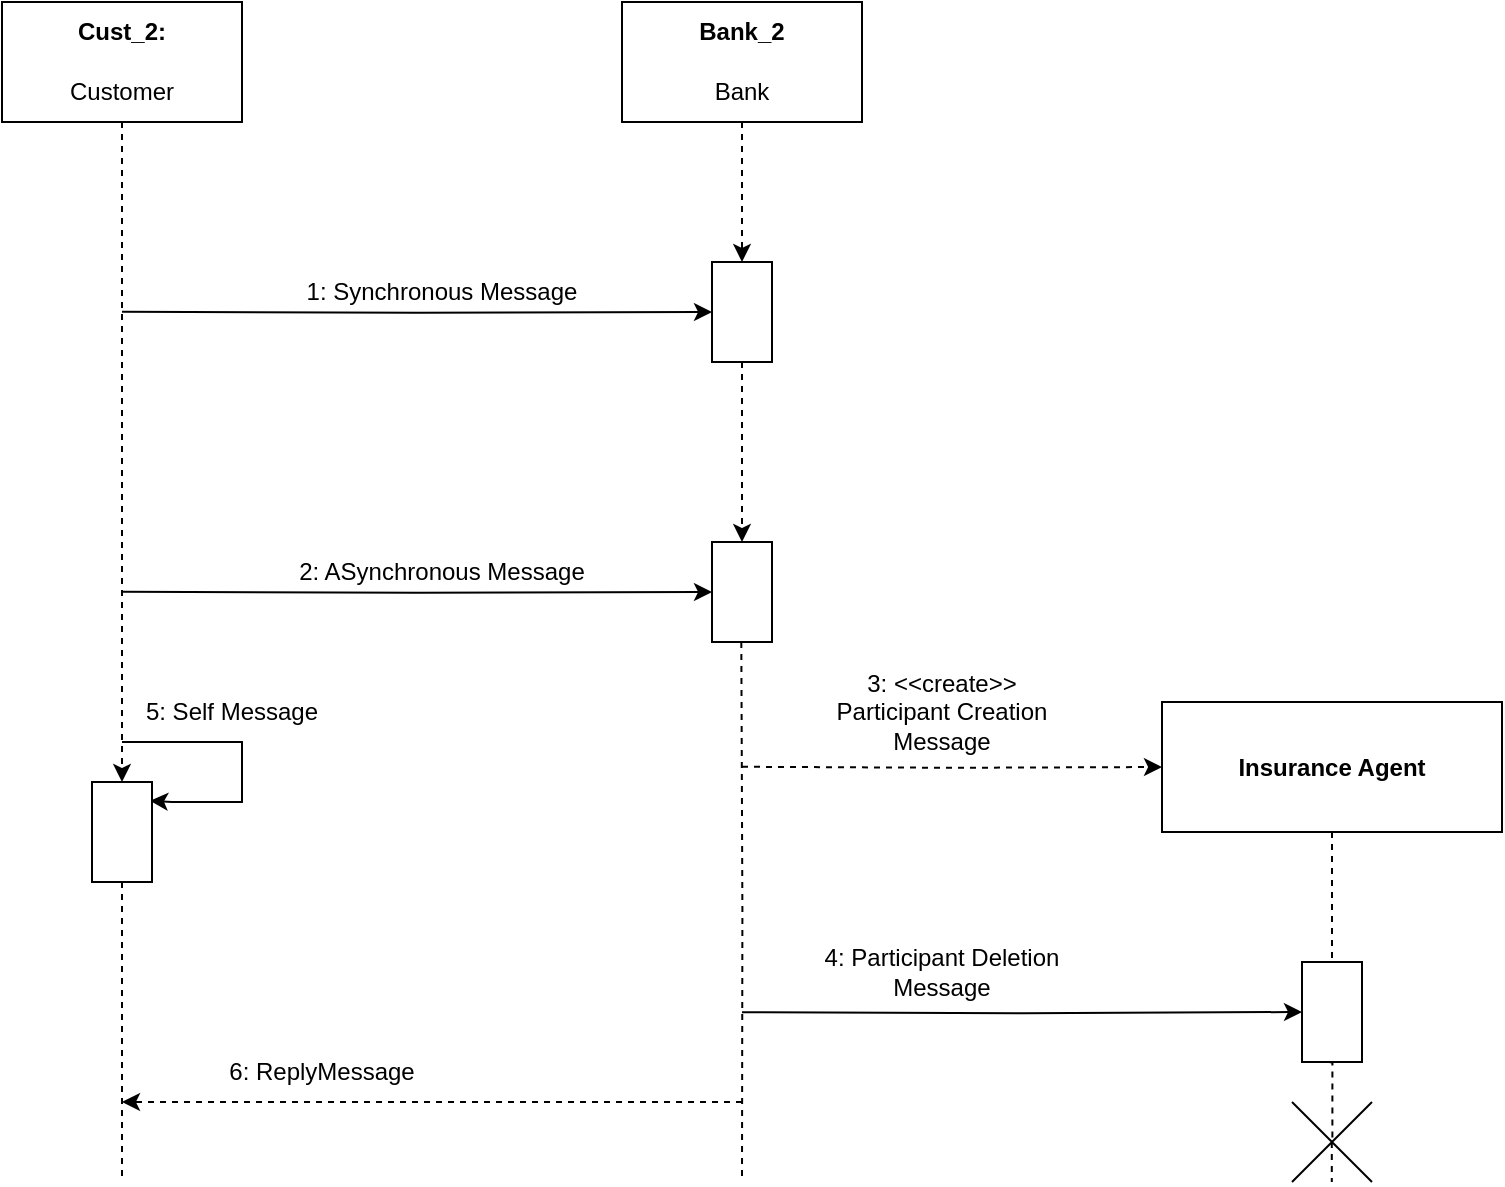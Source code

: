 <mxfile version="25.0.3">
  <diagram name="Page-1" id="_4a3Aesn4_uCzzKUlcDV">
    <mxGraphModel dx="2868" dy="1476" grid="1" gridSize="10" guides="1" tooltips="1" connect="1" arrows="1" fold="1" page="1" pageScale="1" pageWidth="850" pageHeight="1100" math="0" shadow="0">
      <root>
        <mxCell id="0" />
        <mxCell id="1" parent="0" />
        <mxCell id="KIwkcnQAhadOH005UrjZ-9" style="edgeStyle=orthogonalEdgeStyle;rounded=0;orthogonalLoop=1;jettySize=auto;html=1;exitX=0.5;exitY=1;exitDx=0;exitDy=0;entryX=0;entryY=0.5;entryDx=0;entryDy=0;dashed=1;" edge="1" parent="1" source="KIwkcnQAhadOH005UrjZ-3" target="KIwkcnQAhadOH005UrjZ-8">
          <mxGeometry relative="1" as="geometry" />
        </mxCell>
        <mxCell id="KIwkcnQAhadOH005UrjZ-3" value="" style="rounded=0;whiteSpace=wrap;html=1;" vertex="1" parent="1">
          <mxGeometry x="50" y="130" width="120" height="60" as="geometry" />
        </mxCell>
        <mxCell id="KIwkcnQAhadOH005UrjZ-7" value="" style="edgeStyle=orthogonalEdgeStyle;rounded=0;orthogonalLoop=1;jettySize=auto;html=1;dashed=1;" edge="1" parent="1" source="KIwkcnQAhadOH005UrjZ-4" target="KIwkcnQAhadOH005UrjZ-5">
          <mxGeometry relative="1" as="geometry" />
        </mxCell>
        <mxCell id="KIwkcnQAhadOH005UrjZ-4" value="" style="rounded=0;whiteSpace=wrap;html=1;" vertex="1" parent="1">
          <mxGeometry x="360" y="130" width="120" height="60" as="geometry" />
        </mxCell>
        <mxCell id="KIwkcnQAhadOH005UrjZ-11" style="edgeStyle=orthogonalEdgeStyle;rounded=0;orthogonalLoop=1;jettySize=auto;html=1;exitX=1;exitY=0.5;exitDx=0;exitDy=0;entryX=0;entryY=0.5;entryDx=0;entryDy=0;dashed=1;" edge="1" parent="1" source="KIwkcnQAhadOH005UrjZ-5" target="KIwkcnQAhadOH005UrjZ-10">
          <mxGeometry relative="1" as="geometry" />
        </mxCell>
        <mxCell id="KIwkcnQAhadOH005UrjZ-5" value="" style="rounded=0;whiteSpace=wrap;html=1;rotation=90;" vertex="1" parent="1">
          <mxGeometry x="395" y="270" width="50" height="30" as="geometry" />
        </mxCell>
        <mxCell id="KIwkcnQAhadOH005UrjZ-15" style="edgeStyle=orthogonalEdgeStyle;rounded=0;orthogonalLoop=1;jettySize=auto;html=1;entryX=0.187;entryY=0.033;entryDx=0;entryDy=0;entryPerimeter=0;" edge="1" parent="1" target="KIwkcnQAhadOH005UrjZ-8">
          <mxGeometry relative="1" as="geometry">
            <mxPoint x="130" y="540" as="targetPoint" />
            <mxPoint x="110" y="500" as="sourcePoint" />
            <Array as="points">
              <mxPoint x="170" y="500" />
              <mxPoint x="170" y="530" />
              <mxPoint x="135" y="530" />
            </Array>
          </mxGeometry>
        </mxCell>
        <mxCell id="KIwkcnQAhadOH005UrjZ-16" style="edgeStyle=orthogonalEdgeStyle;rounded=0;orthogonalLoop=1;jettySize=auto;html=1;exitX=1;exitY=0.5;exitDx=0;exitDy=0;dashed=1;endArrow=none;endFill=0;" edge="1" parent="1" source="KIwkcnQAhadOH005UrjZ-8">
          <mxGeometry relative="1" as="geometry">
            <mxPoint x="110" y="720" as="targetPoint" />
          </mxGeometry>
        </mxCell>
        <mxCell id="KIwkcnQAhadOH005UrjZ-8" value="" style="rounded=0;whiteSpace=wrap;html=1;rotation=90;" vertex="1" parent="1">
          <mxGeometry x="85" y="530" width="50" height="30" as="geometry" />
        </mxCell>
        <mxCell id="KIwkcnQAhadOH005UrjZ-14" style="edgeStyle=orthogonalEdgeStyle;rounded=0;orthogonalLoop=1;jettySize=auto;html=1;exitX=0.5;exitY=1;exitDx=0;exitDy=0;entryX=0.5;entryY=1;entryDx=0;entryDy=0;" edge="1" parent="1" target="KIwkcnQAhadOH005UrjZ-10">
          <mxGeometry relative="1" as="geometry">
            <mxPoint x="110" y="424.857" as="sourcePoint" />
          </mxGeometry>
        </mxCell>
        <mxCell id="KIwkcnQAhadOH005UrjZ-10" value="" style="rounded=0;whiteSpace=wrap;html=1;rotation=90;" vertex="1" parent="1">
          <mxGeometry x="395" y="410" width="50" height="30" as="geometry" />
        </mxCell>
        <mxCell id="KIwkcnQAhadOH005UrjZ-13" style="edgeStyle=orthogonalEdgeStyle;rounded=0;orthogonalLoop=1;jettySize=auto;html=1;exitX=0.5;exitY=1;exitDx=0;exitDy=0;anchorPointDirection=1;curved=0;entryX=0.5;entryY=1;entryDx=0;entryDy=0;" edge="1" parent="1" target="KIwkcnQAhadOH005UrjZ-5">
          <mxGeometry relative="1" as="geometry">
            <mxPoint x="110" y="284.857" as="sourcePoint" />
          </mxGeometry>
        </mxCell>
        <mxCell id="KIwkcnQAhadOH005UrjZ-17" style="edgeStyle=orthogonalEdgeStyle;rounded=0;orthogonalLoop=1;jettySize=auto;html=1;exitX=1;exitY=0.5;exitDx=0;exitDy=0;dashed=1;endArrow=none;endFill=0;" edge="1" parent="1">
          <mxGeometry relative="1" as="geometry">
            <mxPoint x="420" y="720" as="targetPoint" />
            <mxPoint x="419.66" y="450" as="sourcePoint" />
          </mxGeometry>
        </mxCell>
        <mxCell id="KIwkcnQAhadOH005UrjZ-19" style="edgeStyle=orthogonalEdgeStyle;rounded=0;orthogonalLoop=1;jettySize=auto;html=1;exitX=0;exitY=0.5;exitDx=0;exitDy=0;dashed=1;entryX=0;entryY=0.5;entryDx=0;entryDy=0;" edge="1" parent="1" target="KIwkcnQAhadOH005UrjZ-18">
          <mxGeometry relative="1" as="geometry">
            <mxPoint x="420" y="512.379" as="sourcePoint" />
          </mxGeometry>
        </mxCell>
        <mxCell id="KIwkcnQAhadOH005UrjZ-21" style="edgeStyle=orthogonalEdgeStyle;rounded=0;orthogonalLoop=1;jettySize=auto;html=1;exitX=0.5;exitY=1;exitDx=0;exitDy=0;entryX=0;entryY=0.5;entryDx=0;entryDy=0;endArrow=none;endFill=0;dashed=1;" edge="1" parent="1" source="KIwkcnQAhadOH005UrjZ-18" target="KIwkcnQAhadOH005UrjZ-20">
          <mxGeometry relative="1" as="geometry" />
        </mxCell>
        <mxCell id="KIwkcnQAhadOH005UrjZ-18" value="" style="rounded=0;whiteSpace=wrap;html=1;rotation=0;" vertex="1" parent="1">
          <mxGeometry x="630" y="480" width="170" height="65" as="geometry" />
        </mxCell>
        <mxCell id="KIwkcnQAhadOH005UrjZ-22" style="edgeStyle=orthogonalEdgeStyle;rounded=0;orthogonalLoop=1;jettySize=auto;html=1;exitX=0.5;exitY=1;exitDx=0;exitDy=0;entryX=0.5;entryY=1;entryDx=0;entryDy=0;" edge="1" parent="1" target="KIwkcnQAhadOH005UrjZ-20">
          <mxGeometry relative="1" as="geometry">
            <mxPoint x="420" y="635.138" as="sourcePoint" />
          </mxGeometry>
        </mxCell>
        <mxCell id="KIwkcnQAhadOH005UrjZ-20" value="" style="rounded=0;whiteSpace=wrap;html=1;rotation=90;" vertex="1" parent="1">
          <mxGeometry x="690" y="620" width="50" height="30" as="geometry" />
        </mxCell>
        <mxCell id="KIwkcnQAhadOH005UrjZ-23" style="edgeStyle=orthogonalEdgeStyle;rounded=0;orthogonalLoop=1;jettySize=auto;html=1;dashed=1;endArrow=classic;endFill=1;" edge="1" parent="1">
          <mxGeometry relative="1" as="geometry">
            <mxPoint x="110" y="680" as="targetPoint" />
            <mxPoint x="420" y="680" as="sourcePoint" />
          </mxGeometry>
        </mxCell>
        <mxCell id="KIwkcnQAhadOH005UrjZ-24" style="edgeStyle=orthogonalEdgeStyle;rounded=0;orthogonalLoop=1;jettySize=auto;html=1;exitX=1.002;exitY=0.54;exitDx=0;exitDy=0;dashed=1;endArrow=none;endFill=0;exitPerimeter=0;" edge="1" parent="1" source="KIwkcnQAhadOH005UrjZ-20">
          <mxGeometry relative="1" as="geometry">
            <mxPoint x="715.19" y="700.0" as="targetPoint" />
            <mxPoint x="714.77" y="680" as="sourcePoint" />
          </mxGeometry>
        </mxCell>
        <mxCell id="KIwkcnQAhadOH005UrjZ-27" value="" style="shape=mxgraph.sysml.x;" vertex="1" parent="1">
          <mxGeometry x="695" y="680" width="40" height="40" as="geometry" />
        </mxCell>
        <mxCell id="KIwkcnQAhadOH005UrjZ-74" style="edgeStyle=orthogonalEdgeStyle;rounded=0;orthogonalLoop=1;jettySize=auto;html=1;dashed=1;endArrow=none;endFill=0;" edge="1" parent="1">
          <mxGeometry relative="1" as="geometry">
            <mxPoint x="715" y="720" as="targetPoint" />
            <mxPoint x="714.9" y="700" as="sourcePoint" />
            <Array as="points">
              <mxPoint x="715" y="720" />
            </Array>
          </mxGeometry>
        </mxCell>
        <mxCell id="KIwkcnQAhadOH005UrjZ-75" value="&lt;b&gt;Cust_2:&lt;/b&gt;" style="text;strokeColor=none;align=center;fillColor=none;html=1;verticalAlign=middle;whiteSpace=wrap;rounded=0;" vertex="1" parent="1">
          <mxGeometry x="80" y="130" width="60" height="30" as="geometry" />
        </mxCell>
        <mxCell id="KIwkcnQAhadOH005UrjZ-76" value="Customer" style="text;strokeColor=none;align=center;fillColor=none;html=1;verticalAlign=middle;whiteSpace=wrap;rounded=0;" vertex="1" parent="1">
          <mxGeometry x="80" y="160" width="60" height="30" as="geometry" />
        </mxCell>
        <mxCell id="KIwkcnQAhadOH005UrjZ-80" value="&lt;b&gt;Bank_2&lt;/b&gt;" style="text;strokeColor=none;align=center;fillColor=none;html=1;verticalAlign=middle;whiteSpace=wrap;rounded=0;" vertex="1" parent="1">
          <mxGeometry x="390" y="130" width="60" height="30" as="geometry" />
        </mxCell>
        <mxCell id="KIwkcnQAhadOH005UrjZ-81" value="Bank" style="text;strokeColor=none;align=center;fillColor=none;html=1;verticalAlign=middle;whiteSpace=wrap;rounded=0;" vertex="1" parent="1">
          <mxGeometry x="390" y="160" width="60" height="30" as="geometry" />
        </mxCell>
        <mxCell id="KIwkcnQAhadOH005UrjZ-82" value="1: Synchronous Message" style="text;strokeColor=none;align=center;fillColor=none;html=1;verticalAlign=middle;whiteSpace=wrap;rounded=0;" vertex="1" parent="1">
          <mxGeometry x="190" y="260" width="160" height="30" as="geometry" />
        </mxCell>
        <mxCell id="KIwkcnQAhadOH005UrjZ-83" value="2: ASynchronous Message" style="text;strokeColor=none;align=center;fillColor=none;html=1;verticalAlign=middle;whiteSpace=wrap;rounded=0;" vertex="1" parent="1">
          <mxGeometry x="190" y="400" width="160" height="30" as="geometry" />
        </mxCell>
        <mxCell id="KIwkcnQAhadOH005UrjZ-84" value="5: Self Message" style="text;strokeColor=none;align=center;fillColor=none;html=1;verticalAlign=middle;whiteSpace=wrap;rounded=0;" vertex="1" parent="1">
          <mxGeometry x="85" y="470" width="160" height="30" as="geometry" />
        </mxCell>
        <mxCell id="KIwkcnQAhadOH005UrjZ-85" value="6: ReplyMessage" style="text;strokeColor=none;align=center;fillColor=none;html=1;verticalAlign=middle;whiteSpace=wrap;rounded=0;" vertex="1" parent="1">
          <mxGeometry x="130" y="650" width="160" height="30" as="geometry" />
        </mxCell>
        <mxCell id="KIwkcnQAhadOH005UrjZ-86" value="3: &amp;lt;&amp;lt;create&amp;gt;&amp;gt;&lt;div&gt;Participant Creation&lt;/div&gt;&lt;div&gt;Message&lt;/div&gt;" style="text;strokeColor=none;align=center;fillColor=none;html=1;verticalAlign=middle;whiteSpace=wrap;rounded=0;" vertex="1" parent="1">
          <mxGeometry x="440" y="460" width="160" height="50" as="geometry" />
        </mxCell>
        <mxCell id="KIwkcnQAhadOH005UrjZ-87" value="4:&amp;nbsp;&lt;span style=&quot;background-color: initial;&quot;&gt;Participant Deletion&lt;/span&gt;&lt;div&gt;Message&lt;/div&gt;" style="text;strokeColor=none;align=center;fillColor=none;html=1;verticalAlign=middle;whiteSpace=wrap;rounded=0;" vertex="1" parent="1">
          <mxGeometry x="440" y="590" width="160" height="50" as="geometry" />
        </mxCell>
        <mxCell id="KIwkcnQAhadOH005UrjZ-88" value="&lt;b&gt;Insurance Agent&lt;/b&gt;" style="text;strokeColor=none;align=center;fillColor=none;html=1;verticalAlign=middle;whiteSpace=wrap;rounded=0;" vertex="1" parent="1">
          <mxGeometry x="660" y="497.5" width="110" height="30" as="geometry" />
        </mxCell>
      </root>
    </mxGraphModel>
  </diagram>
</mxfile>
